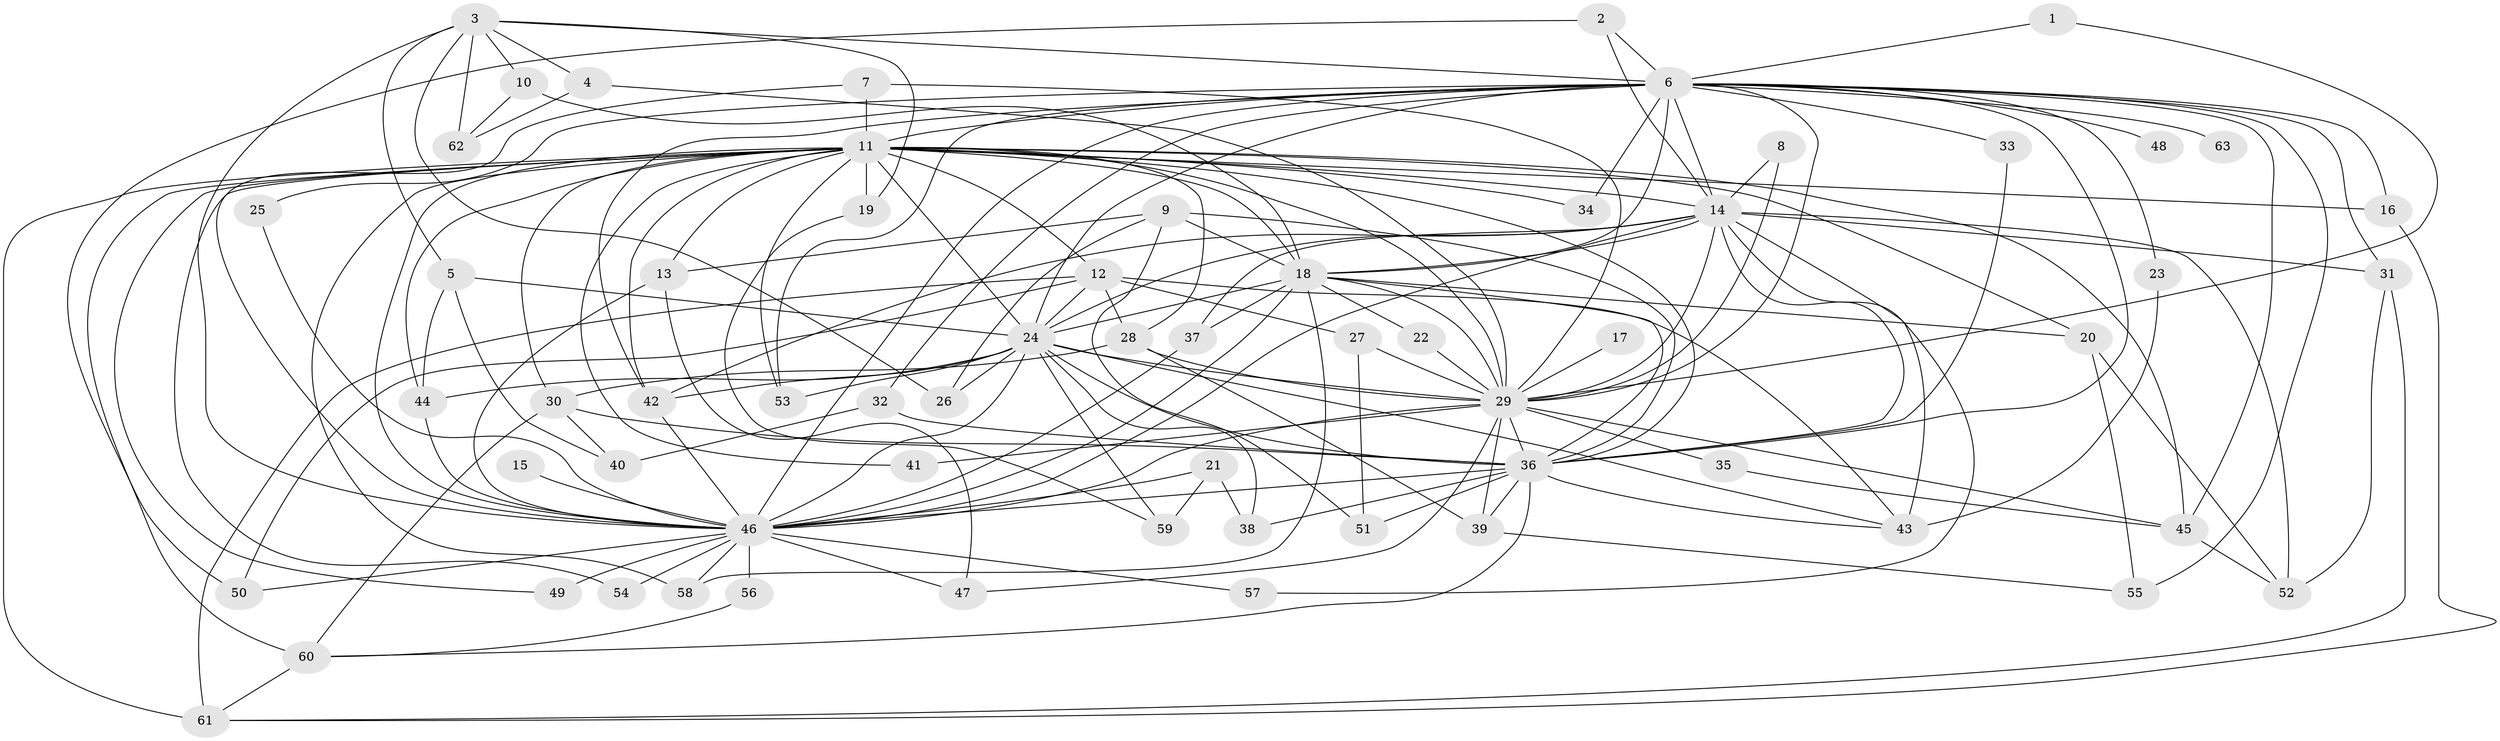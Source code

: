 // original degree distribution, {20: 0.024, 29: 0.008, 24: 0.008, 27: 0.008, 15: 0.008, 26: 0.008, 19: 0.008, 34: 0.008, 4: 0.08, 5: 0.032, 3: 0.232, 2: 0.536, 9: 0.008, 8: 0.008, 6: 0.024}
// Generated by graph-tools (version 1.1) at 2025/36/03/04/25 23:36:31]
// undirected, 63 vertices, 164 edges
graph export_dot {
  node [color=gray90,style=filled];
  1;
  2;
  3;
  4;
  5;
  6;
  7;
  8;
  9;
  10;
  11;
  12;
  13;
  14;
  15;
  16;
  17;
  18;
  19;
  20;
  21;
  22;
  23;
  24;
  25;
  26;
  27;
  28;
  29;
  30;
  31;
  32;
  33;
  34;
  35;
  36;
  37;
  38;
  39;
  40;
  41;
  42;
  43;
  44;
  45;
  46;
  47;
  48;
  49;
  50;
  51;
  52;
  53;
  54;
  55;
  56;
  57;
  58;
  59;
  60;
  61;
  62;
  63;
  1 -- 6 [weight=1.0];
  1 -- 29 [weight=1.0];
  2 -- 6 [weight=1.0];
  2 -- 14 [weight=1.0];
  2 -- 50 [weight=1.0];
  3 -- 4 [weight=1.0];
  3 -- 5 [weight=1.0];
  3 -- 6 [weight=1.0];
  3 -- 10 [weight=1.0];
  3 -- 19 [weight=1.0];
  3 -- 26 [weight=1.0];
  3 -- 46 [weight=2.0];
  3 -- 62 [weight=1.0];
  4 -- 29 [weight=1.0];
  4 -- 62 [weight=1.0];
  5 -- 24 [weight=1.0];
  5 -- 40 [weight=1.0];
  5 -- 44 [weight=1.0];
  6 -- 11 [weight=2.0];
  6 -- 14 [weight=1.0];
  6 -- 16 [weight=2.0];
  6 -- 18 [weight=2.0];
  6 -- 23 [weight=1.0];
  6 -- 24 [weight=2.0];
  6 -- 25 [weight=1.0];
  6 -- 29 [weight=1.0];
  6 -- 31 [weight=1.0];
  6 -- 32 [weight=1.0];
  6 -- 33 [weight=1.0];
  6 -- 34 [weight=1.0];
  6 -- 36 [weight=1.0];
  6 -- 42 [weight=1.0];
  6 -- 45 [weight=1.0];
  6 -- 46 [weight=1.0];
  6 -- 48 [weight=1.0];
  6 -- 53 [weight=1.0];
  6 -- 55 [weight=1.0];
  6 -- 63 [weight=1.0];
  7 -- 11 [weight=1.0];
  7 -- 29 [weight=1.0];
  7 -- 46 [weight=1.0];
  8 -- 14 [weight=1.0];
  8 -- 29 [weight=1.0];
  9 -- 13 [weight=1.0];
  9 -- 18 [weight=1.0];
  9 -- 26 [weight=1.0];
  9 -- 36 [weight=1.0];
  9 -- 51 [weight=1.0];
  10 -- 18 [weight=2.0];
  10 -- 62 [weight=1.0];
  11 -- 12 [weight=1.0];
  11 -- 13 [weight=2.0];
  11 -- 14 [weight=2.0];
  11 -- 16 [weight=1.0];
  11 -- 18 [weight=3.0];
  11 -- 19 [weight=1.0];
  11 -- 20 [weight=2.0];
  11 -- 24 [weight=5.0];
  11 -- 28 [weight=1.0];
  11 -- 29 [weight=3.0];
  11 -- 30 [weight=1.0];
  11 -- 34 [weight=2.0];
  11 -- 36 [weight=4.0];
  11 -- 41 [weight=1.0];
  11 -- 42 [weight=1.0];
  11 -- 44 [weight=2.0];
  11 -- 45 [weight=2.0];
  11 -- 46 [weight=3.0];
  11 -- 49 [weight=1.0];
  11 -- 53 [weight=1.0];
  11 -- 54 [weight=1.0];
  11 -- 58 [weight=1.0];
  11 -- 60 [weight=1.0];
  11 -- 61 [weight=2.0];
  12 -- 24 [weight=2.0];
  12 -- 27 [weight=1.0];
  12 -- 28 [weight=1.0];
  12 -- 43 [weight=1.0];
  12 -- 50 [weight=1.0];
  12 -- 61 [weight=1.0];
  13 -- 46 [weight=1.0];
  13 -- 47 [weight=1.0];
  14 -- 18 [weight=1.0];
  14 -- 24 [weight=3.0];
  14 -- 29 [weight=1.0];
  14 -- 31 [weight=1.0];
  14 -- 36 [weight=1.0];
  14 -- 37 [weight=1.0];
  14 -- 42 [weight=1.0];
  14 -- 43 [weight=1.0];
  14 -- 46 [weight=2.0];
  14 -- 52 [weight=1.0];
  14 -- 57 [weight=1.0];
  15 -- 46 [weight=1.0];
  16 -- 61 [weight=1.0];
  17 -- 29 [weight=1.0];
  18 -- 20 [weight=1.0];
  18 -- 22 [weight=1.0];
  18 -- 24 [weight=4.0];
  18 -- 29 [weight=1.0];
  18 -- 36 [weight=1.0];
  18 -- 37 [weight=1.0];
  18 -- 46 [weight=1.0];
  18 -- 58 [weight=1.0];
  19 -- 59 [weight=1.0];
  20 -- 52 [weight=1.0];
  20 -- 55 [weight=1.0];
  21 -- 38 [weight=1.0];
  21 -- 46 [weight=2.0];
  21 -- 59 [weight=1.0];
  22 -- 29 [weight=1.0];
  23 -- 43 [weight=1.0];
  24 -- 26 [weight=1.0];
  24 -- 29 [weight=3.0];
  24 -- 36 [weight=2.0];
  24 -- 38 [weight=1.0];
  24 -- 42 [weight=1.0];
  24 -- 43 [weight=1.0];
  24 -- 44 [weight=1.0];
  24 -- 46 [weight=4.0];
  24 -- 53 [weight=1.0];
  24 -- 59 [weight=1.0];
  25 -- 46 [weight=1.0];
  27 -- 29 [weight=1.0];
  27 -- 51 [weight=1.0];
  28 -- 29 [weight=2.0];
  28 -- 30 [weight=1.0];
  28 -- 39 [weight=1.0];
  29 -- 35 [weight=1.0];
  29 -- 36 [weight=1.0];
  29 -- 39 [weight=1.0];
  29 -- 41 [weight=1.0];
  29 -- 45 [weight=1.0];
  29 -- 46 [weight=1.0];
  29 -- 47 [weight=1.0];
  30 -- 36 [weight=1.0];
  30 -- 40 [weight=1.0];
  30 -- 60 [weight=1.0];
  31 -- 52 [weight=1.0];
  31 -- 61 [weight=1.0];
  32 -- 36 [weight=1.0];
  32 -- 40 [weight=1.0];
  33 -- 36 [weight=1.0];
  35 -- 45 [weight=1.0];
  36 -- 38 [weight=1.0];
  36 -- 39 [weight=1.0];
  36 -- 43 [weight=1.0];
  36 -- 46 [weight=1.0];
  36 -- 51 [weight=1.0];
  36 -- 60 [weight=1.0];
  37 -- 46 [weight=1.0];
  39 -- 55 [weight=1.0];
  42 -- 46 [weight=1.0];
  44 -- 46 [weight=1.0];
  45 -- 52 [weight=1.0];
  46 -- 47 [weight=1.0];
  46 -- 49 [weight=2.0];
  46 -- 50 [weight=1.0];
  46 -- 54 [weight=1.0];
  46 -- 56 [weight=2.0];
  46 -- 57 [weight=1.0];
  46 -- 58 [weight=1.0];
  56 -- 60 [weight=1.0];
  60 -- 61 [weight=1.0];
}
